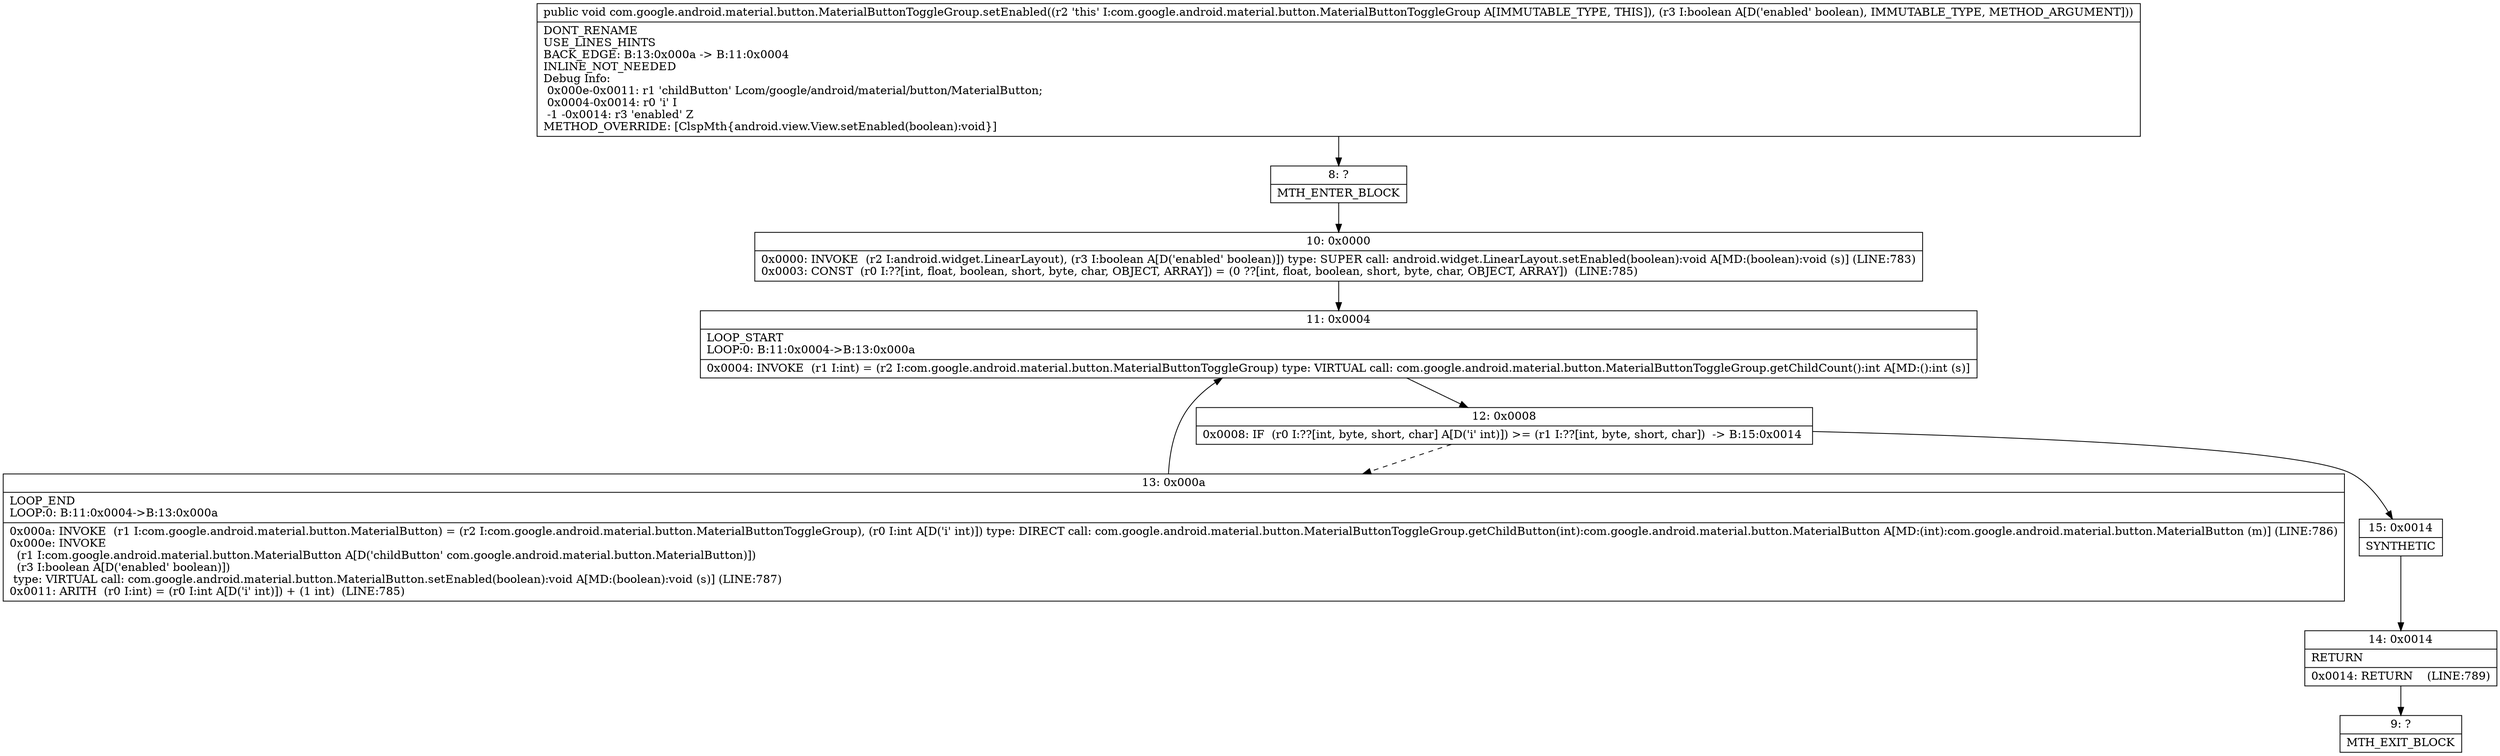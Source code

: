 digraph "CFG forcom.google.android.material.button.MaterialButtonToggleGroup.setEnabled(Z)V" {
Node_8 [shape=record,label="{8\:\ ?|MTH_ENTER_BLOCK\l}"];
Node_10 [shape=record,label="{10\:\ 0x0000|0x0000: INVOKE  (r2 I:android.widget.LinearLayout), (r3 I:boolean A[D('enabled' boolean)]) type: SUPER call: android.widget.LinearLayout.setEnabled(boolean):void A[MD:(boolean):void (s)] (LINE:783)\l0x0003: CONST  (r0 I:??[int, float, boolean, short, byte, char, OBJECT, ARRAY]) = (0 ??[int, float, boolean, short, byte, char, OBJECT, ARRAY])  (LINE:785)\l}"];
Node_11 [shape=record,label="{11\:\ 0x0004|LOOP_START\lLOOP:0: B:11:0x0004\-\>B:13:0x000a\l|0x0004: INVOKE  (r1 I:int) = (r2 I:com.google.android.material.button.MaterialButtonToggleGroup) type: VIRTUAL call: com.google.android.material.button.MaterialButtonToggleGroup.getChildCount():int A[MD:():int (s)]\l}"];
Node_12 [shape=record,label="{12\:\ 0x0008|0x0008: IF  (r0 I:??[int, byte, short, char] A[D('i' int)]) \>= (r1 I:??[int, byte, short, char])  \-\> B:15:0x0014 \l}"];
Node_13 [shape=record,label="{13\:\ 0x000a|LOOP_END\lLOOP:0: B:11:0x0004\-\>B:13:0x000a\l|0x000a: INVOKE  (r1 I:com.google.android.material.button.MaterialButton) = (r2 I:com.google.android.material.button.MaterialButtonToggleGroup), (r0 I:int A[D('i' int)]) type: DIRECT call: com.google.android.material.button.MaterialButtonToggleGroup.getChildButton(int):com.google.android.material.button.MaterialButton A[MD:(int):com.google.android.material.button.MaterialButton (m)] (LINE:786)\l0x000e: INVOKE  \l  (r1 I:com.google.android.material.button.MaterialButton A[D('childButton' com.google.android.material.button.MaterialButton)])\l  (r3 I:boolean A[D('enabled' boolean)])\l type: VIRTUAL call: com.google.android.material.button.MaterialButton.setEnabled(boolean):void A[MD:(boolean):void (s)] (LINE:787)\l0x0011: ARITH  (r0 I:int) = (r0 I:int A[D('i' int)]) + (1 int)  (LINE:785)\l}"];
Node_15 [shape=record,label="{15\:\ 0x0014|SYNTHETIC\l}"];
Node_14 [shape=record,label="{14\:\ 0x0014|RETURN\l|0x0014: RETURN    (LINE:789)\l}"];
Node_9 [shape=record,label="{9\:\ ?|MTH_EXIT_BLOCK\l}"];
MethodNode[shape=record,label="{public void com.google.android.material.button.MaterialButtonToggleGroup.setEnabled((r2 'this' I:com.google.android.material.button.MaterialButtonToggleGroup A[IMMUTABLE_TYPE, THIS]), (r3 I:boolean A[D('enabled' boolean), IMMUTABLE_TYPE, METHOD_ARGUMENT]))  | DONT_RENAME\lUSE_LINES_HINTS\lBACK_EDGE: B:13:0x000a \-\> B:11:0x0004\lINLINE_NOT_NEEDED\lDebug Info:\l  0x000e\-0x0011: r1 'childButton' Lcom\/google\/android\/material\/button\/MaterialButton;\l  0x0004\-0x0014: r0 'i' I\l  \-1 \-0x0014: r3 'enabled' Z\lMETHOD_OVERRIDE: [ClspMth\{android.view.View.setEnabled(boolean):void\}]\l}"];
MethodNode -> Node_8;Node_8 -> Node_10;
Node_10 -> Node_11;
Node_11 -> Node_12;
Node_12 -> Node_13[style=dashed];
Node_12 -> Node_15;
Node_13 -> Node_11;
Node_15 -> Node_14;
Node_14 -> Node_9;
}

